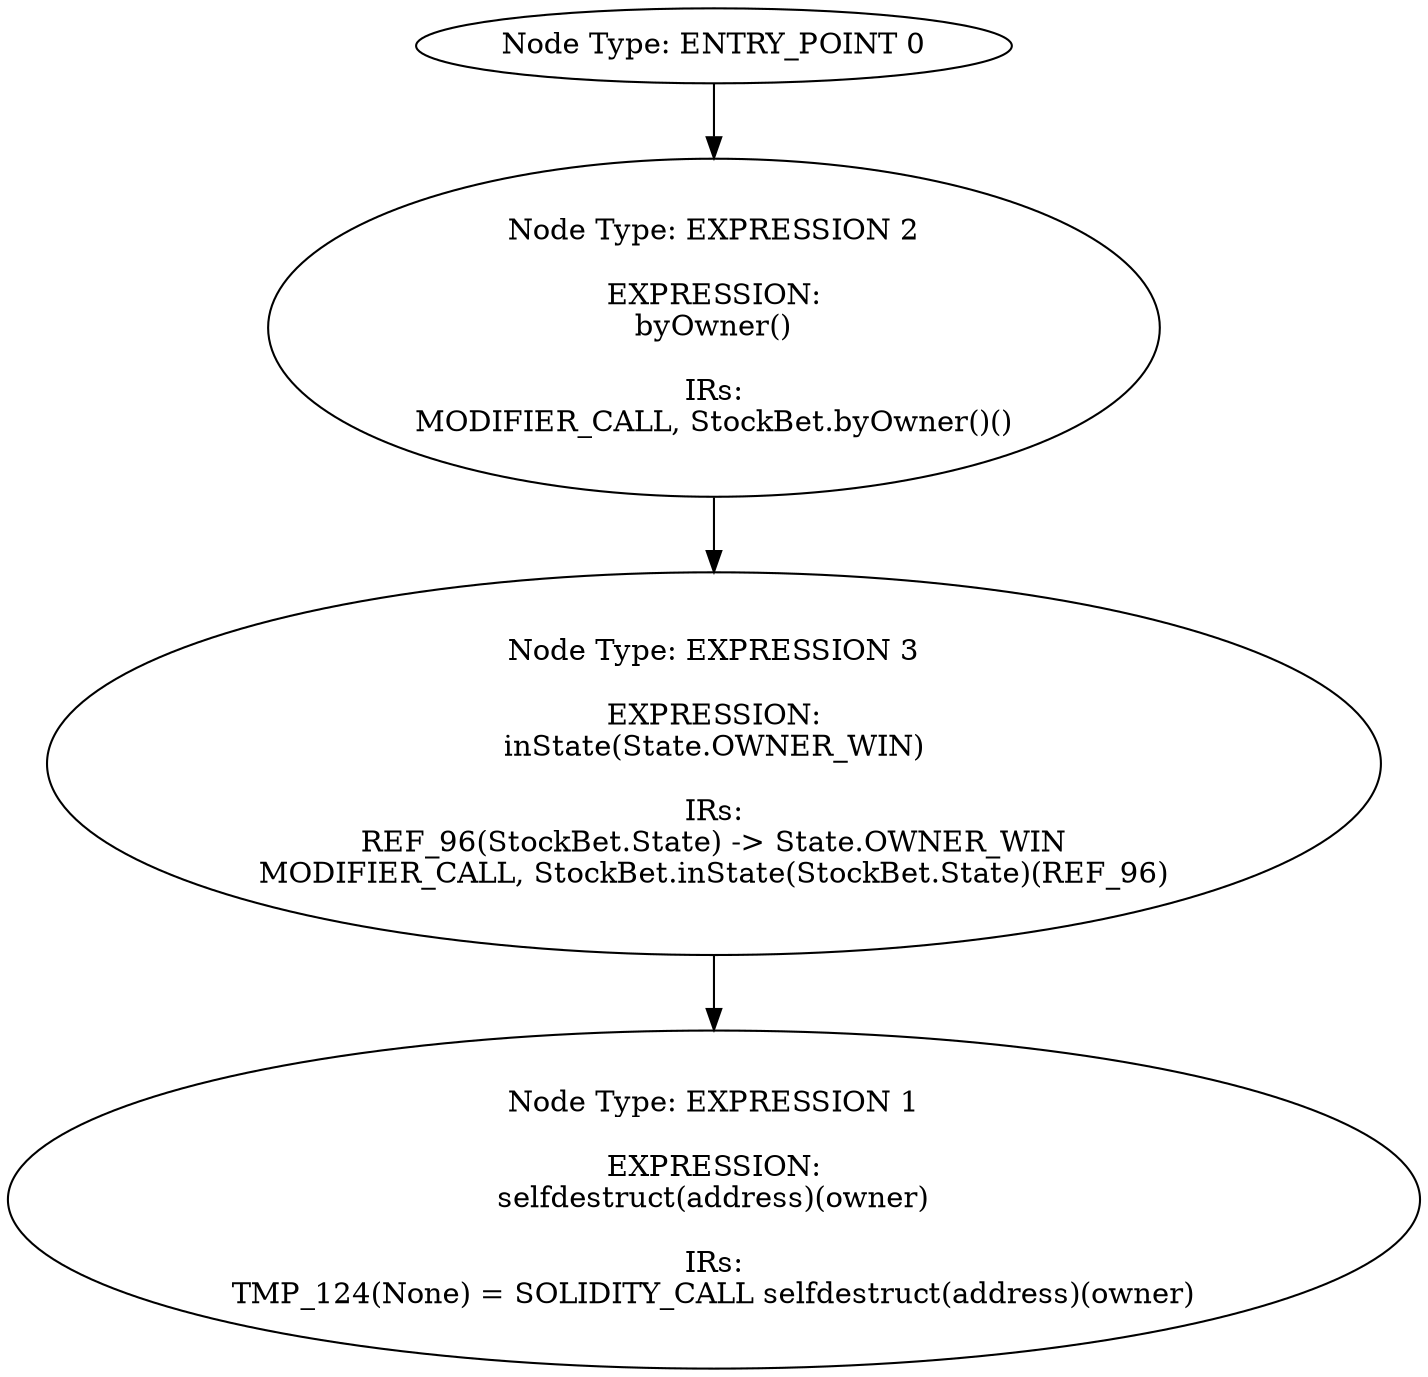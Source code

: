 digraph{
0[label="Node Type: ENTRY_POINT 0
"];
0->2;
1[label="Node Type: EXPRESSION 1

EXPRESSION:
selfdestruct(address)(owner)

IRs:
TMP_124(None) = SOLIDITY_CALL selfdestruct(address)(owner)"];
2[label="Node Type: EXPRESSION 2

EXPRESSION:
byOwner()

IRs:
MODIFIER_CALL, StockBet.byOwner()()"];
2->3;
3[label="Node Type: EXPRESSION 3

EXPRESSION:
inState(State.OWNER_WIN)

IRs:
REF_96(StockBet.State) -> State.OWNER_WIN
MODIFIER_CALL, StockBet.inState(StockBet.State)(REF_96)"];
3->1;
}
